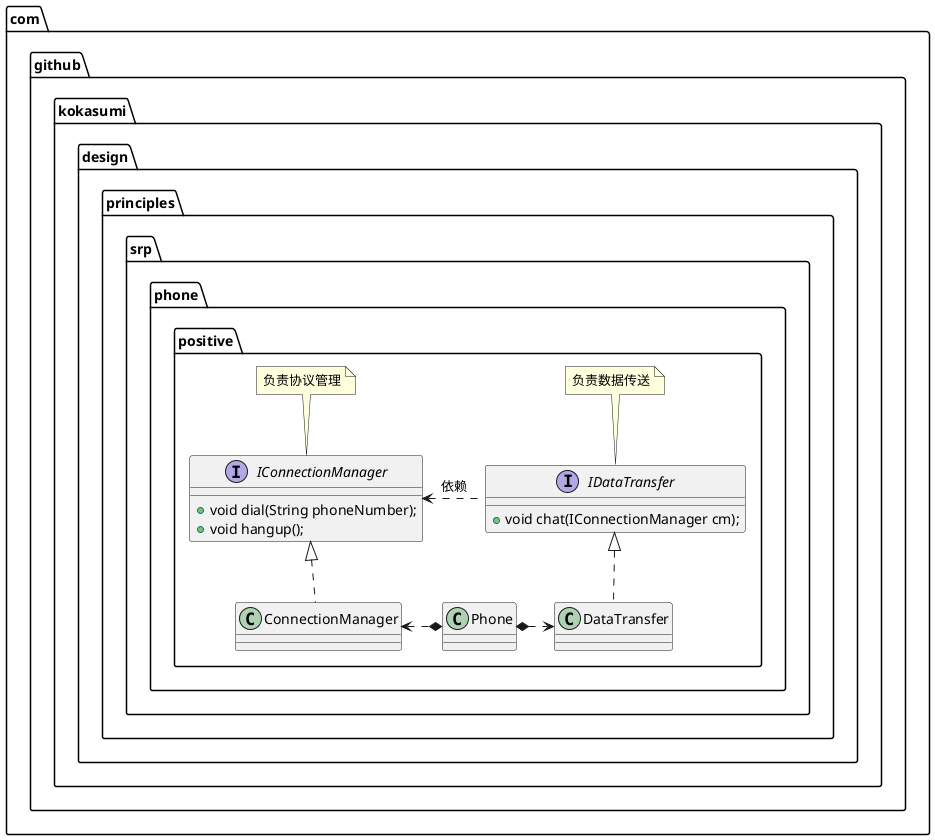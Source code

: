 @startuml
package com.github.kokasumi.design.principles.srp.phone.positive {
    interface IConnectionManager {
        + void dial(String phoneNumber);
        + void hangup();
    }
    note top of IConnectionManager: 负责协议管理
    interface IDataTransfer {
        + void chat(IConnectionManager cm);
    }
    note top of IDataTransfer: 负责数据传送
    IConnectionManager <...right IDataTransfer: 依赖
    class ConnectionManager implements IConnectionManager {}
    class DataTransfer implements IDataTransfer {}
    Phone *...left> ConnectionManager
    Phone *...right> DataTransfer
}
@enduml